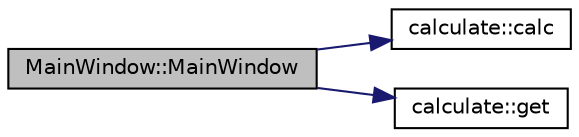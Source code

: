 digraph "MainWindow::MainWindow"
{
  edge [fontname="Helvetica",fontsize="10",labelfontname="Helvetica",labelfontsize="10"];
  node [fontname="Helvetica",fontsize="10",shape=record];
  rankdir="LR";
  Node0 [label="MainWindow::MainWindow",height=0.2,width=0.4,color="black", fillcolor="grey75", style="filled", fontcolor="black"];
  Node0 -> Node1 [color="midnightblue",fontsize="10",style="solid",fontname="Helvetica"];
  Node1 [label="calculate::calc",height=0.2,width=0.4,color="black", fillcolor="white", style="filled",URL="$classcalculate.html#adf67800c10da97b39f6f05ac75a1004a"];
  Node0 -> Node2 [color="midnightblue",fontsize="10",style="solid",fontname="Helvetica"];
  Node2 [label="calculate::get",height=0.2,width=0.4,color="black", fillcolor="white", style="filled",URL="$classcalculate.html#af19e3a32ffe1de21111b6bb167c1d905"];
}

